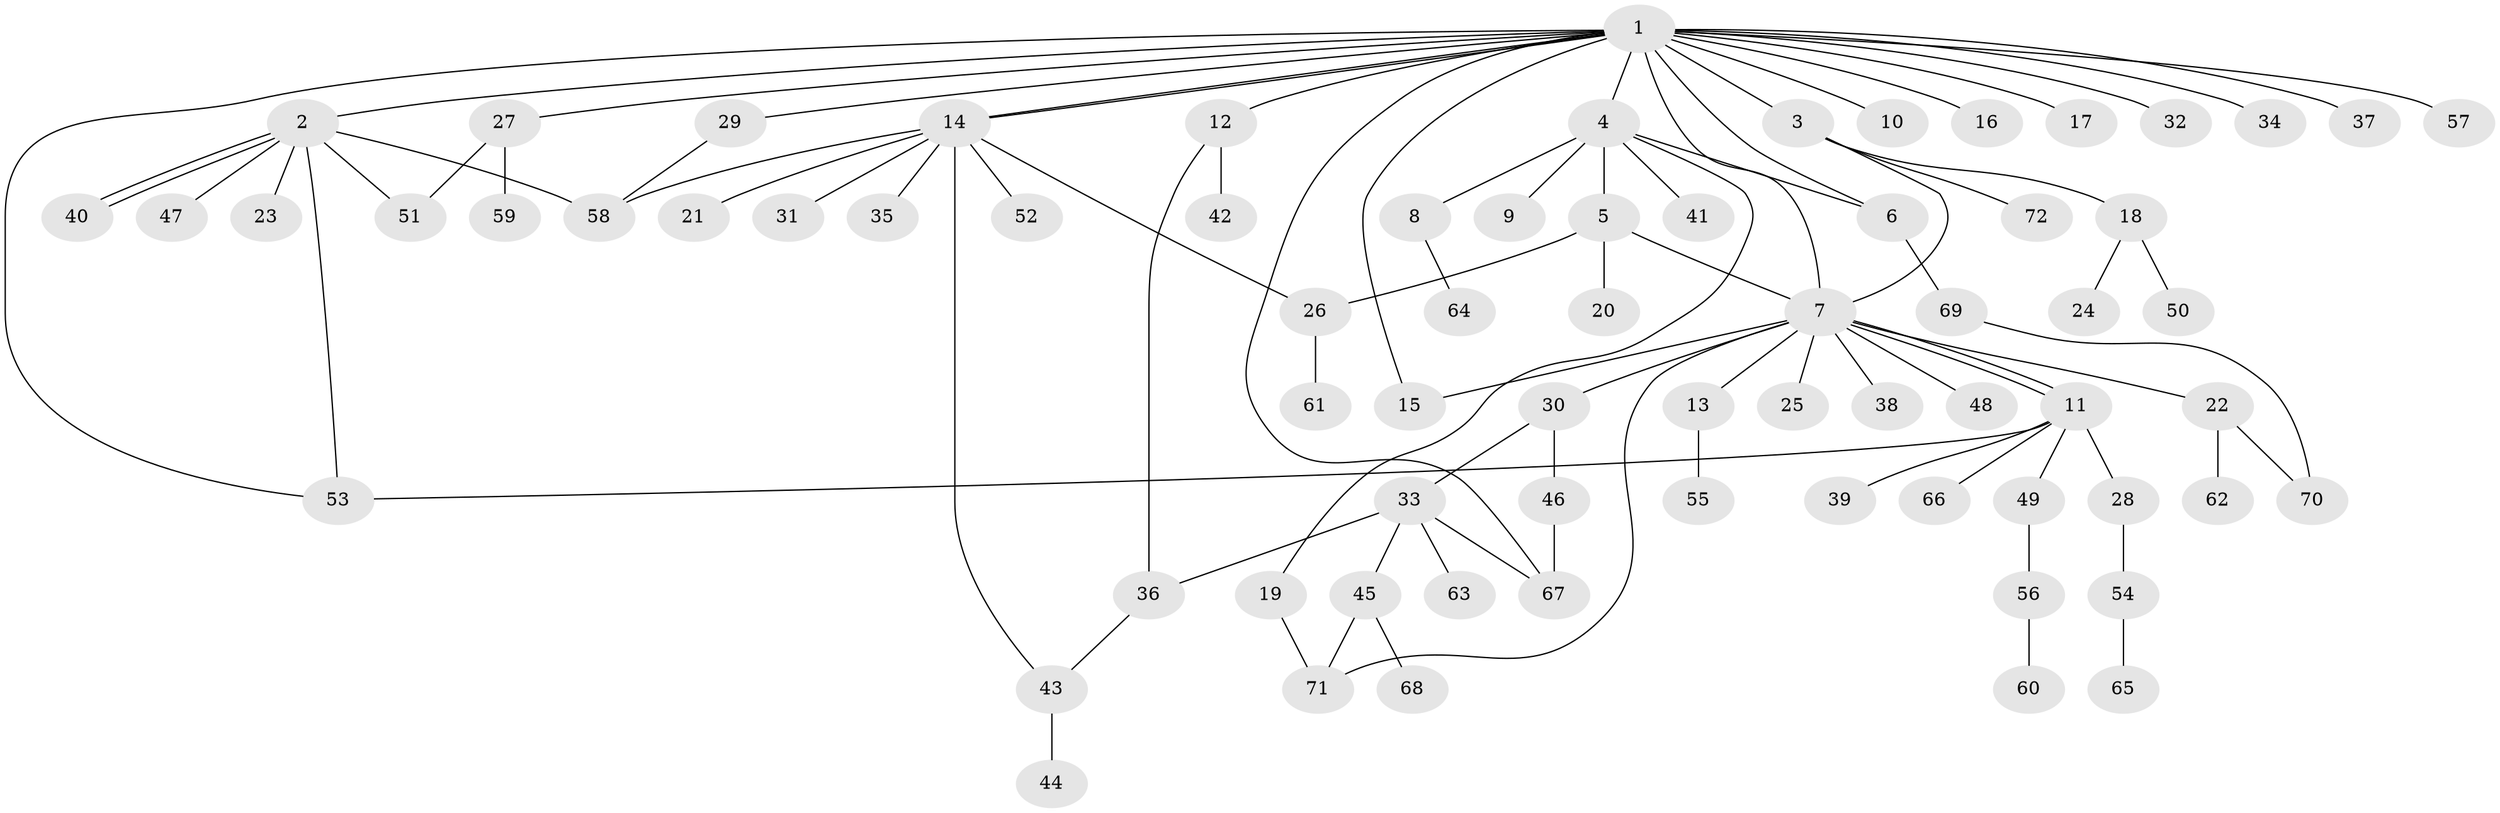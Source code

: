 // Generated by graph-tools (version 1.1) at 2025/11/02/27/25 16:11:10]
// undirected, 72 vertices, 91 edges
graph export_dot {
graph [start="1"]
  node [color=gray90,style=filled];
  1;
  2;
  3;
  4;
  5;
  6;
  7;
  8;
  9;
  10;
  11;
  12;
  13;
  14;
  15;
  16;
  17;
  18;
  19;
  20;
  21;
  22;
  23;
  24;
  25;
  26;
  27;
  28;
  29;
  30;
  31;
  32;
  33;
  34;
  35;
  36;
  37;
  38;
  39;
  40;
  41;
  42;
  43;
  44;
  45;
  46;
  47;
  48;
  49;
  50;
  51;
  52;
  53;
  54;
  55;
  56;
  57;
  58;
  59;
  60;
  61;
  62;
  63;
  64;
  65;
  66;
  67;
  68;
  69;
  70;
  71;
  72;
  1 -- 2;
  1 -- 3;
  1 -- 4;
  1 -- 6;
  1 -- 7;
  1 -- 10;
  1 -- 12;
  1 -- 14;
  1 -- 14;
  1 -- 15;
  1 -- 16;
  1 -- 17;
  1 -- 27;
  1 -- 29;
  1 -- 32;
  1 -- 34;
  1 -- 37;
  1 -- 53;
  1 -- 57;
  1 -- 67;
  2 -- 23;
  2 -- 40;
  2 -- 40;
  2 -- 47;
  2 -- 51;
  2 -- 53;
  2 -- 58;
  3 -- 7;
  3 -- 18;
  3 -- 72;
  4 -- 5;
  4 -- 6;
  4 -- 8;
  4 -- 9;
  4 -- 19;
  4 -- 41;
  5 -- 7;
  5 -- 20;
  5 -- 26;
  6 -- 69;
  7 -- 11;
  7 -- 11;
  7 -- 13;
  7 -- 15;
  7 -- 22;
  7 -- 25;
  7 -- 30;
  7 -- 38;
  7 -- 48;
  7 -- 71;
  8 -- 64;
  11 -- 28;
  11 -- 39;
  11 -- 49;
  11 -- 53;
  11 -- 66;
  12 -- 36;
  12 -- 42;
  13 -- 55;
  14 -- 21;
  14 -- 26;
  14 -- 31;
  14 -- 35;
  14 -- 43;
  14 -- 52;
  14 -- 58;
  18 -- 24;
  18 -- 50;
  19 -- 71;
  22 -- 62;
  22 -- 70;
  26 -- 61;
  27 -- 51;
  27 -- 59;
  28 -- 54;
  29 -- 58;
  30 -- 33;
  30 -- 46;
  33 -- 36;
  33 -- 45;
  33 -- 63;
  33 -- 67;
  36 -- 43;
  43 -- 44;
  45 -- 68;
  45 -- 71;
  46 -- 67;
  49 -- 56;
  54 -- 65;
  56 -- 60;
  69 -- 70;
}
